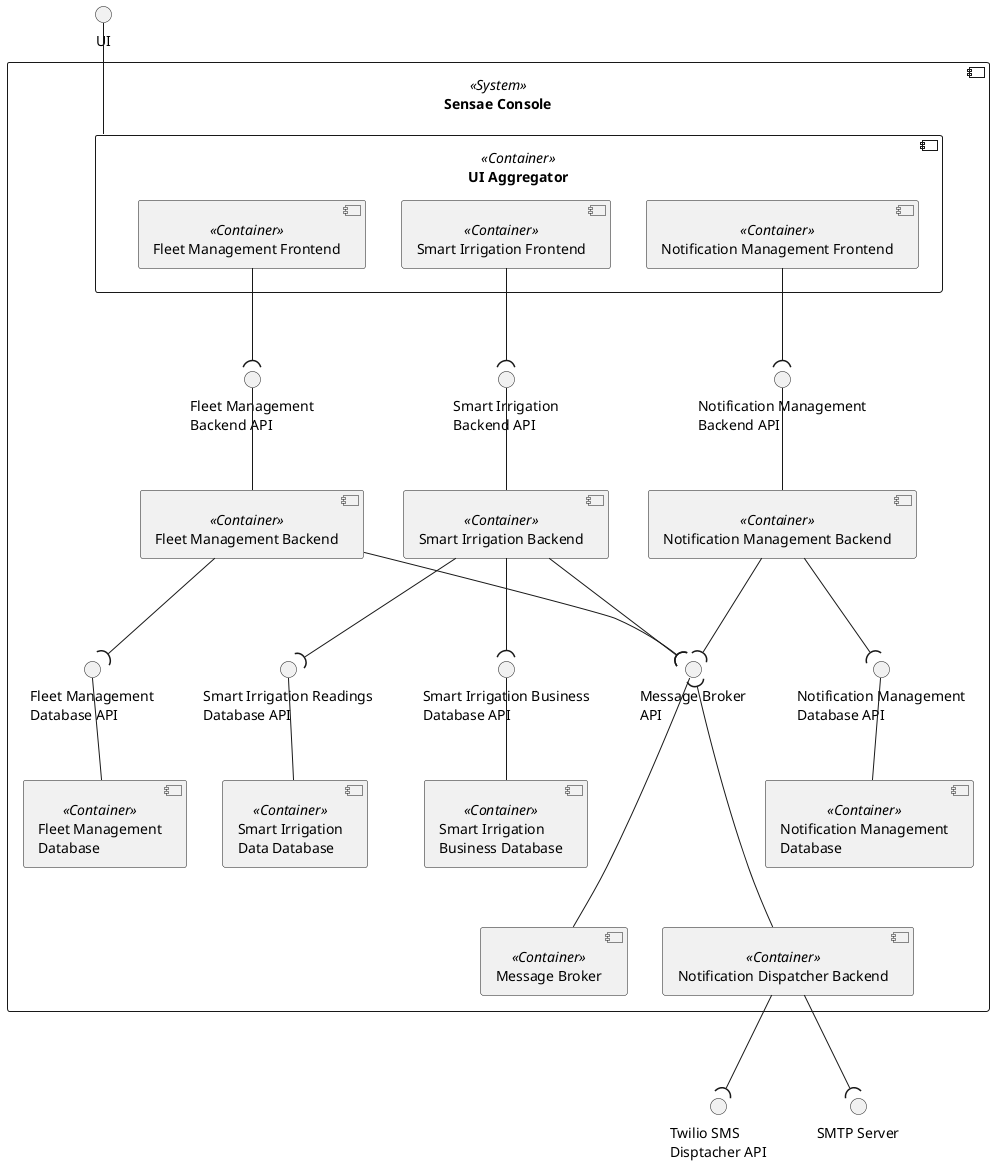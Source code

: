 @startuml logical-view-level2-service

skinparam sequenceMessageAlign center
skinparam Shadowing false
skinparam componentStyle uml2
skinparam packageStyle rectangle

interface "UI" as UI

interface "Twilio SMS\nDisptacher API" as SMS_ENDPOINT
interface "SMTP Server" as SMTP_ENDPOINT

component "Sensae Console" <<System>> {
    component "UI Aggregator" as UIAG <<Container>>  {
        component "Fleet Management Frontend" as LTF <<Container>> 
        component "Smart Irrigation Frontend" as SIF <<Container>> 
        component "Notification Management Frontend" as NOTIF_MAN_FRONT <<Container>> 
    }
    component "Message Broker" as MB <<Container>> 

    component "Fleet Management Backend" as LTB <<Container>> 
    component "Smart Irrigation Backend" as SIB <<Container>> 
    component "Fleet Management\nDatabase" as QUESTDB <<Container>> 
    component "Smart Irrigation\nData Database" as SIDDB <<Container>> 
    component "Smart Irrigation\nBusiness Database" as SIBDB <<Container>> 

    component "Notification Management Backend" as NOTIF_MAN_BACK <<Container>> 
    component "Notification Management\nDatabase" as NOTIF_MAN_DB <<Container>> 
    component "Notification Dispatcher Backend" as NOTIF_BACK <<Container>>  

    interface "Message Broker\nAPI" as MB_API
    interface "Fleet Management\nBackend API" as LTB_API
    interface "Smart Irrigation\nBackend API" as SIB_API
    interface "Fleet Management\nDatabase API" as QUESTDB_API
    interface "Smart Irrigation Readings\nDatabase API" as SIDDB_API
    interface "Smart Irrigation Business\nDatabase API" as SIBDB_API
    interface "Notification Management\nBackend API" as NOTIF_MAN_BACK_API
    interface "Notification Management\nDatabase API" as NOTIF_MAN_DB_API

    LTB --( QUESTDB_API
    NOTIF_MAN_BACK --( NOTIF_MAN_DB_API
    SIB --( SIDDB_API
    SIB --( SIBDB_API
    MB_API --- MB
    NOTIF_MAN_BACK_API -- NOTIF_MAN_BACK
    LTB_API -- LTB
    SIB_API -- SIB
    UI -- UIAG
    QUESTDB_API -- QUESTDB
    NOTIF_MAN_DB_API -- NOTIF_MAN_DB
    SIDDB_API -- SIDDB
    SIBDB_API -- SIBDB
    LTF --( LTB_API
    SIF --( SIB_API
    NOTIF_MAN_FRONT --( NOTIF_MAN_BACK_API

    LTB --( MB_API
    SIB --( MB_API
    NOTIF_MAN_BACK --( MB_API
    MB_API )--- NOTIF_BACK

    NOTIF_BACK --( SMS_ENDPOINT
    NOTIF_BACK --( SMTP_ENDPOINT
}

@enduml
